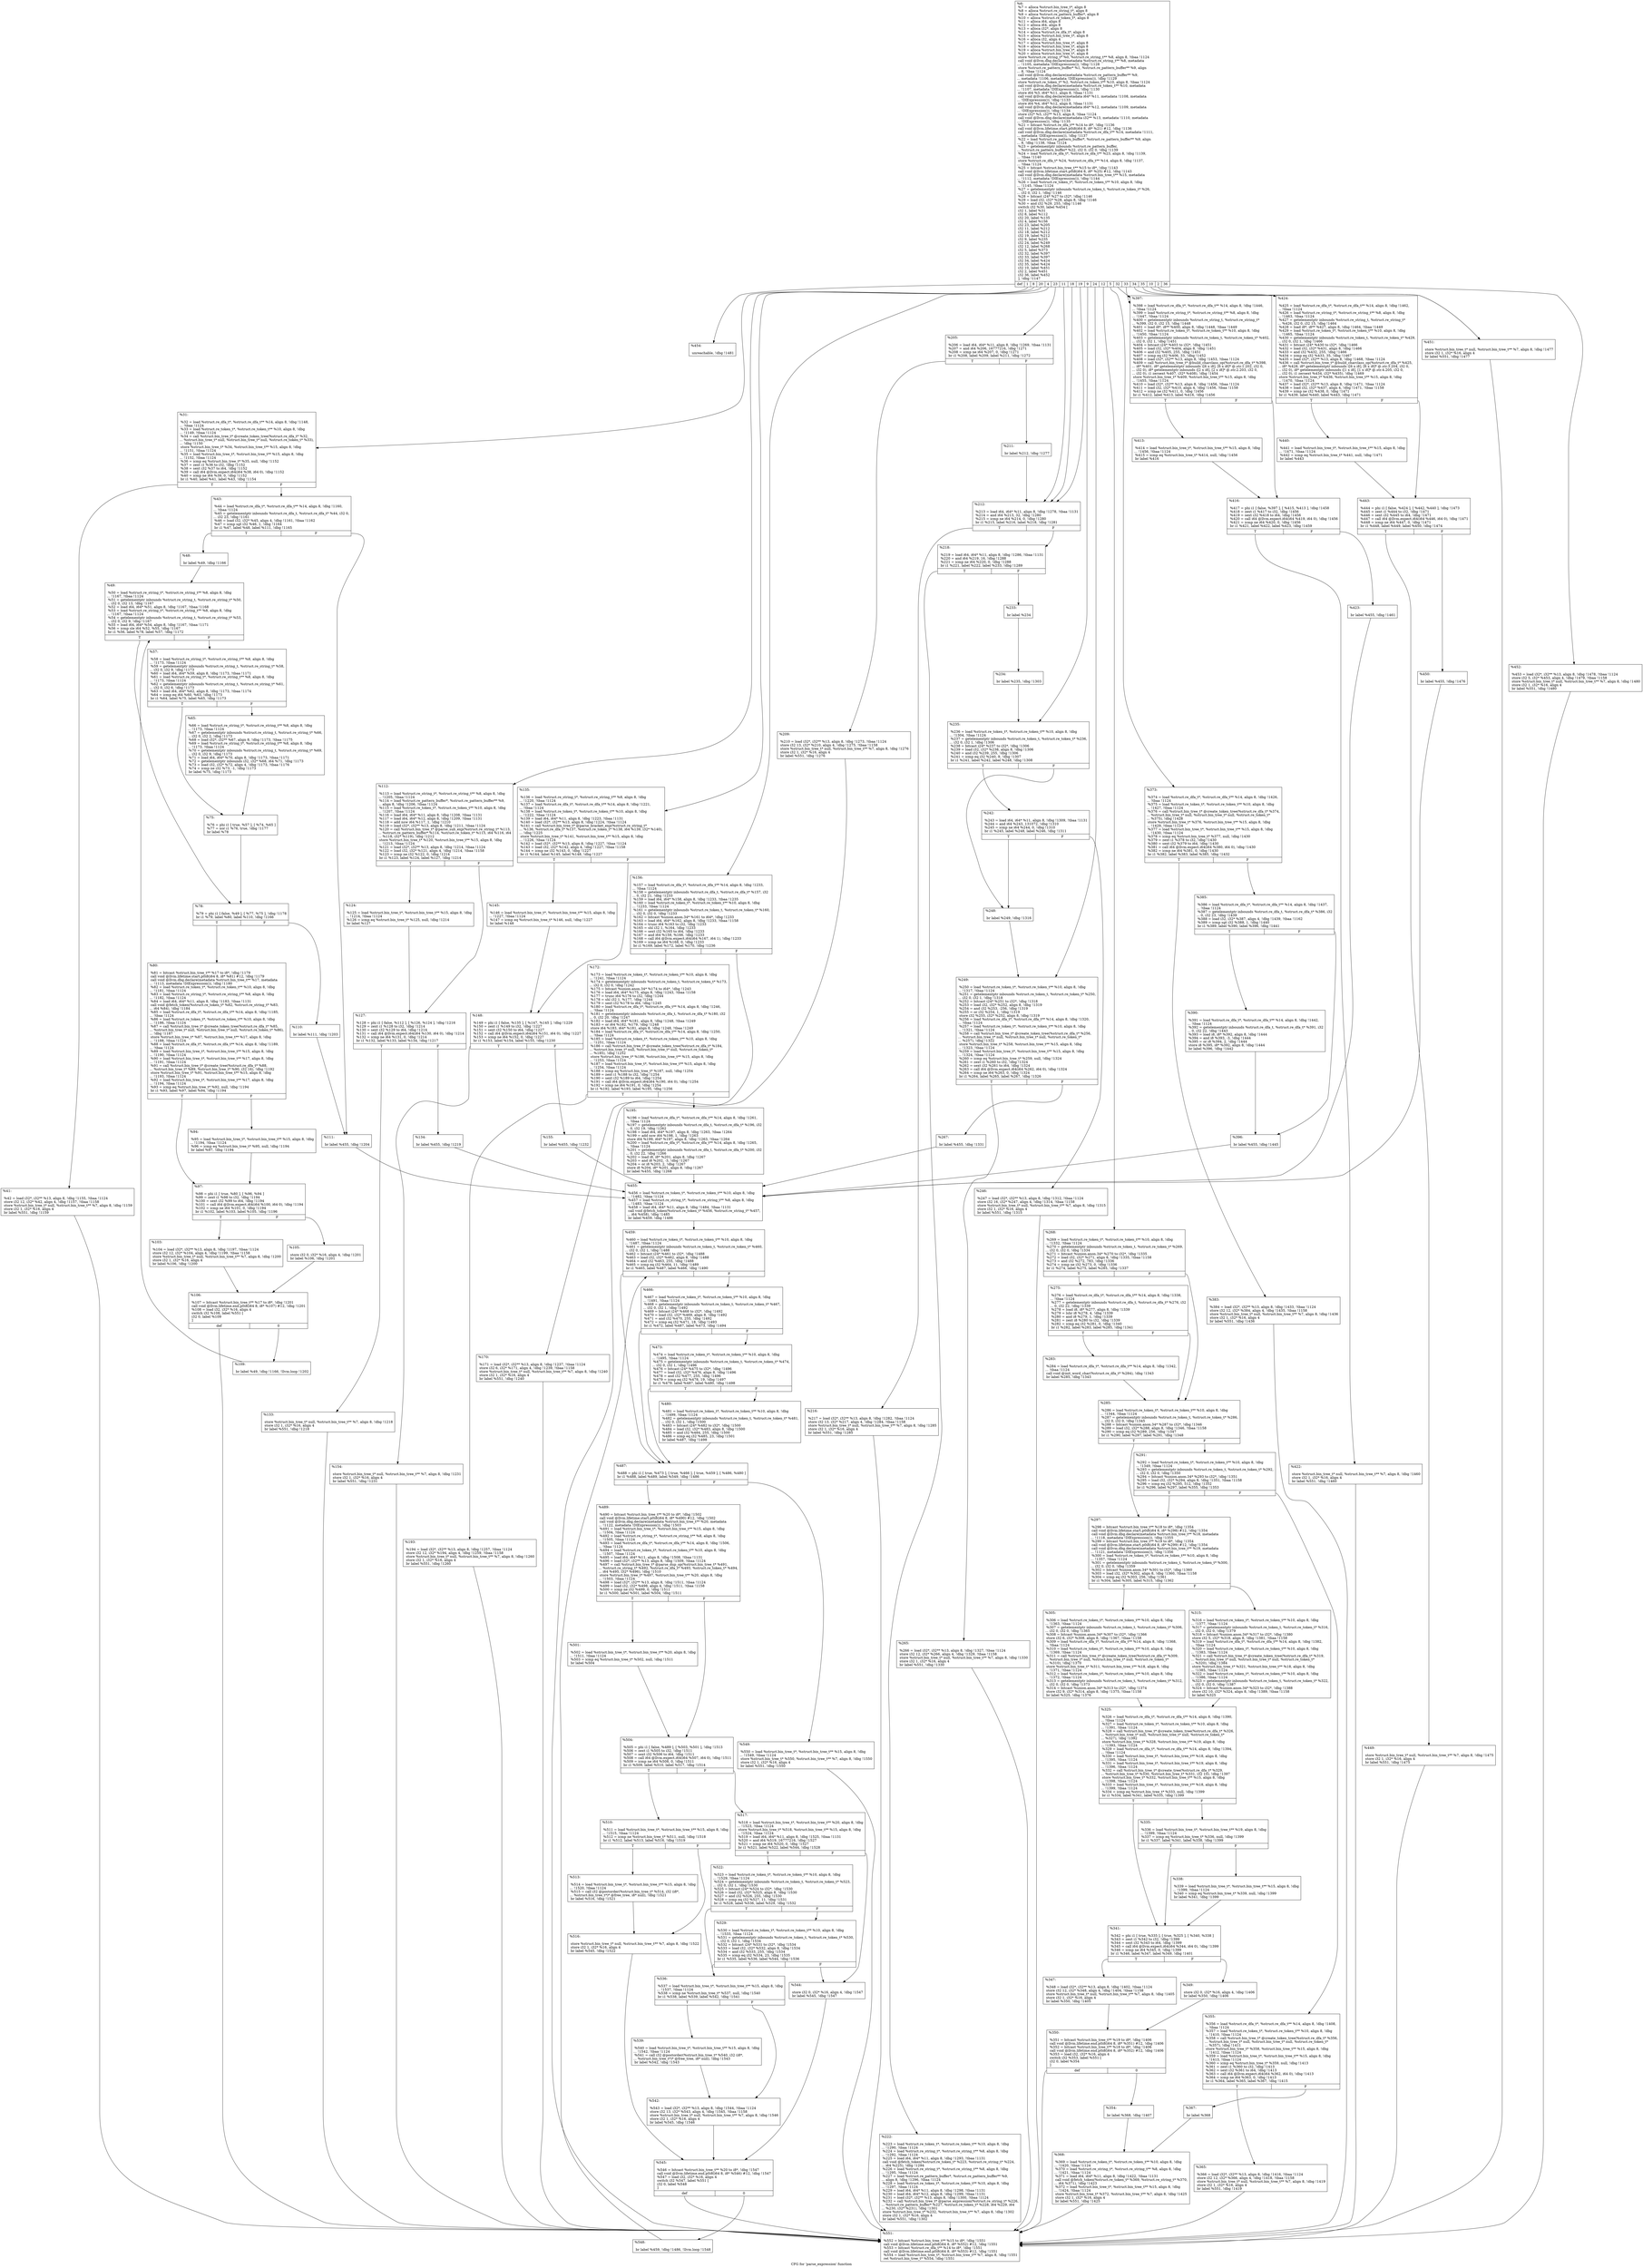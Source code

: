 digraph "CFG for 'parse_expression' function" {
	label="CFG for 'parse_expression' function";

	Node0xbd2490 [shape=record,label="{%6:\l  %7 = alloca %struct.bin_tree_t*, align 8\l  %8 = alloca %struct.re_string_t*, align 8\l  %9 = alloca %struct.re_pattern_buffer*, align 8\l  %10 = alloca %struct.re_token_t*, align 8\l  %11 = alloca i64, align 8\l  %12 = alloca i64, align 8\l  %13 = alloca i32*, align 8\l  %14 = alloca %struct.re_dfa_t*, align 8\l  %15 = alloca %struct.bin_tree_t*, align 8\l  %16 = alloca i32, align 4\l  %17 = alloca %struct.bin_tree_t*, align 8\l  %18 = alloca %struct.bin_tree_t*, align 8\l  %19 = alloca %struct.bin_tree_t*, align 8\l  %20 = alloca %struct.bin_tree_t*, align 8\l  store %struct.re_string_t* %0, %struct.re_string_t** %8, align 8, !tbaa !1124\l  call void @llvm.dbg.declare(metadata %struct.re_string_t** %8, metadata\l... !1105, metadata !DIExpression()), !dbg !1128\l  store %struct.re_pattern_buffer* %1, %struct.re_pattern_buffer** %9, align\l... 8, !tbaa !1124\l  call void @llvm.dbg.declare(metadata %struct.re_pattern_buffer** %9,\l... metadata !1106, metadata !DIExpression()), !dbg !1129\l  store %struct.re_token_t* %2, %struct.re_token_t** %10, align 8, !tbaa !1124\l  call void @llvm.dbg.declare(metadata %struct.re_token_t** %10, metadata\l... !1107, metadata !DIExpression()), !dbg !1130\l  store i64 %3, i64* %11, align 8, !tbaa !1131\l  call void @llvm.dbg.declare(metadata i64* %11, metadata !1108, metadata\l... !DIExpression()), !dbg !1133\l  store i64 %4, i64* %12, align 8, !tbaa !1131\l  call void @llvm.dbg.declare(metadata i64* %12, metadata !1109, metadata\l... !DIExpression()), !dbg !1134\l  store i32* %5, i32** %13, align 8, !tbaa !1124\l  call void @llvm.dbg.declare(metadata i32** %13, metadata !1110, metadata\l... !DIExpression()), !dbg !1135\l  %21 = bitcast %struct.re_dfa_t** %14 to i8*, !dbg !1136\l  call void @llvm.lifetime.start.p0i8(i64 8, i8* %21) #12, !dbg !1136\l  call void @llvm.dbg.declare(metadata %struct.re_dfa_t** %14, metadata !1111,\l... metadata !DIExpression()), !dbg !1137\l  %22 = load %struct.re_pattern_buffer*, %struct.re_pattern_buffer** %9, align\l... 8, !dbg !1138, !tbaa !1124\l  %23 = getelementptr inbounds %struct.re_pattern_buffer,\l... %struct.re_pattern_buffer* %22, i32 0, i32 0, !dbg !1139\l  %24 = load %struct.re_dfa_t*, %struct.re_dfa_t** %23, align 8, !dbg !1139,\l... !tbaa !1140\l  store %struct.re_dfa_t* %24, %struct.re_dfa_t** %14, align 8, !dbg !1137,\l... !tbaa !1124\l  %25 = bitcast %struct.bin_tree_t** %15 to i8*, !dbg !1143\l  call void @llvm.lifetime.start.p0i8(i64 8, i8* %25) #12, !dbg !1143\l  call void @llvm.dbg.declare(metadata %struct.bin_tree_t** %15, metadata\l... !1112, metadata !DIExpression()), !dbg !1144\l  %26 = load %struct.re_token_t*, %struct.re_token_t** %10, align 8, !dbg\l... !1145, !tbaa !1124\l  %27 = getelementptr inbounds %struct.re_token_t, %struct.re_token_t* %26,\l... i32 0, i32 1, !dbg !1146\l  %28 = bitcast i24* %27 to i32*, !dbg !1146\l  %29 = load i32, i32* %28, align 8, !dbg !1146\l  %30 = and i32 %29, 255, !dbg !1146\l  switch i32 %30, label %454 [\l    i32 1, label %31\l    i32 8, label %112\l    i32 20, label %135\l    i32 4, label %156\l    i32 23, label %205\l    i32 11, label %212\l    i32 18, label %212\l    i32 19, label %212\l    i32 9, label %235\l    i32 24, label %249\l    i32 12, label %268\l    i32 5, label %373\l    i32 32, label %397\l    i32 33, label %397\l    i32 34, label %424\l    i32 35, label %424\l    i32 10, label %451\l    i32 2, label %451\l    i32 36, label %452\l  ], !dbg !1147\l|{<s0>def|<s1>1|<s2>8|<s3>20|<s4>4|<s5>23|<s6>11|<s7>18|<s8>19|<s9>9|<s10>24|<s11>12|<s12>5|<s13>32|<s14>33|<s15>34|<s16>35|<s17>10|<s18>2|<s19>36}}"];
	Node0xbd2490:s0 -> Node0xbd7010;
	Node0xbd2490:s1 -> Node0xbd5530;
	Node0xbd2490:s2 -> Node0xbd5ad0;
	Node0xbd2490:s3 -> Node0xbd5c60;
	Node0xbd2490:s4 -> Node0xbd5df0;
	Node0xbd2490:s5 -> Node0xbd5f80;
	Node0xbd2490:s6 -> Node0xbd6070;
	Node0xbd2490:s7 -> Node0xbd6070;
	Node0xbd2490:s8 -> Node0xbd6070;
	Node0xbd2490:s9 -> Node0xbd6250;
	Node0xbd2490:s10 -> Node0xbd6390;
	Node0xbd2490:s11 -> Node0xbd6480;
	Node0xbd2490:s12 -> Node0xbd6ac0;
	Node0xbd2490:s13 -> Node0xbd6c50;
	Node0xbd2490:s14 -> Node0xbd6c50;
	Node0xbd2490:s15 -> Node0xbd6de0;
	Node0xbd2490:s16 -> Node0xbd6de0;
	Node0xbd2490:s17 -> Node0xbd6f70;
	Node0xbd2490:s18 -> Node0xbd6f70;
	Node0xbd2490:s19 -> Node0xbd6fc0;
	Node0xbd5530 [shape=record,label="{%31:\l\l  %32 = load %struct.re_dfa_t*, %struct.re_dfa_t** %14, align 8, !dbg !1148,\l... !tbaa !1124\l  %33 = load %struct.re_token_t*, %struct.re_token_t** %10, align 8, !dbg\l... !1149, !tbaa !1124\l  %34 = call %struct.bin_tree_t* @create_token_tree(%struct.re_dfa_t* %32,\l... %struct.bin_tree_t* null, %struct.bin_tree_t* null, %struct.re_token_t* %33),\l... !dbg !1150\l  store %struct.bin_tree_t* %34, %struct.bin_tree_t** %15, align 8, !dbg\l... !1151, !tbaa !1124\l  %35 = load %struct.bin_tree_t*, %struct.bin_tree_t** %15, align 8, !dbg\l... !1152, !tbaa !1124\l  %36 = icmp eq %struct.bin_tree_t* %35, null, !dbg !1152\l  %37 = zext i1 %36 to i32, !dbg !1152\l  %38 = sext i32 %37 to i64, !dbg !1152\l  %39 = call i64 @llvm.expect.i64(i64 %38, i64 0), !dbg !1152\l  %40 = icmp ne i64 %39, 0, !dbg !1152\l  br i1 %40, label %41, label %43, !dbg !1154\l|{<s0>T|<s1>F}}"];
	Node0xbd5530:s0 -> Node0xbd5580;
	Node0xbd5530:s1 -> Node0xbd55d0;
	Node0xbd5580 [shape=record,label="{%41:\l\l  %42 = load i32*, i32** %13, align 8, !dbg !1155, !tbaa !1124\l  store i32 12, i32* %42, align 4, !dbg !1157, !tbaa !1158\l  store %struct.bin_tree_t* null, %struct.bin_tree_t** %7, align 8, !dbg !1159\l  store i32 1, i32* %16, align 4\l  br label %551, !dbg !1159\l}"];
	Node0xbd5580 -> Node0xbd7740;
	Node0xbd55d0 [shape=record,label="{%43:\l\l  %44 = load %struct.re_dfa_t*, %struct.re_dfa_t** %14, align 8, !dbg !1160,\l... !tbaa !1124\l  %45 = getelementptr inbounds %struct.re_dfa_t, %struct.re_dfa_t* %44, i32 0,\l... i32 23, !dbg !1161\l  %46 = load i32, i32* %45, align 4, !dbg !1161, !tbaa !1162\l  %47 = icmp sgt i32 %46, 1, !dbg !1164\l  br i1 %47, label %48, label %111, !dbg !1165\l|{<s0>T|<s1>F}}"];
	Node0xbd55d0:s0 -> Node0xbd5620;
	Node0xbd55d0:s1 -> Node0xbd5a80;
	Node0xbd5620 [shape=record,label="{%48:\l\l  br label %49, !dbg !1166\l}"];
	Node0xbd5620 -> Node0xbd5670;
	Node0xbd5670 [shape=record,label="{%49:\l\l  %50 = load %struct.re_string_t*, %struct.re_string_t** %8, align 8, !dbg\l... !1167, !tbaa !1124\l  %51 = getelementptr inbounds %struct.re_string_t, %struct.re_string_t* %50,\l... i32 0, i32 13, !dbg !1167\l  %52 = load i64, i64* %51, align 8, !dbg !1167, !tbaa !1168\l  %53 = load %struct.re_string_t*, %struct.re_string_t** %8, align 8, !dbg\l... !1167, !tbaa !1124\l  %54 = getelementptr inbounds %struct.re_string_t, %struct.re_string_t* %53,\l... i32 0, i32 9, !dbg !1167\l  %55 = load i64, i64* %54, align 8, !dbg !1167, !tbaa !1171\l  %56 = icmp sle i64 %52, %55, !dbg !1167\l  br i1 %56, label %78, label %57, !dbg !1172\l|{<s0>T|<s1>F}}"];
	Node0xbd5670:s0 -> Node0xbd57b0;
	Node0xbd5670:s1 -> Node0xbd56c0;
	Node0xbd56c0 [shape=record,label="{%57:\l\l  %58 = load %struct.re_string_t*, %struct.re_string_t** %8, align 8, !dbg\l... !1173, !tbaa !1124\l  %59 = getelementptr inbounds %struct.re_string_t, %struct.re_string_t* %58,\l... i32 0, i32 9, !dbg !1173\l  %60 = load i64, i64* %59, align 8, !dbg !1173, !tbaa !1171\l  %61 = load %struct.re_string_t*, %struct.re_string_t** %8, align 8, !dbg\l... !1173, !tbaa !1124\l  %62 = getelementptr inbounds %struct.re_string_t, %struct.re_string_t* %61,\l... i32 0, i32 6, !dbg !1173\l  %63 = load i64, i64* %62, align 8, !dbg !1173, !tbaa !1174\l  %64 = icmp eq i64 %60, %63, !dbg !1173\l  br i1 %64, label %75, label %65, !dbg !1173\l|{<s0>T|<s1>F}}"];
	Node0xbd56c0:s0 -> Node0xbd5760;
	Node0xbd56c0:s1 -> Node0xbd5710;
	Node0xbd5710 [shape=record,label="{%65:\l\l  %66 = load %struct.re_string_t*, %struct.re_string_t** %8, align 8, !dbg\l... !1173, !tbaa !1124\l  %67 = getelementptr inbounds %struct.re_string_t, %struct.re_string_t* %66,\l... i32 0, i32 2, !dbg !1173\l  %68 = load i32*, i32** %67, align 8, !dbg !1173, !tbaa !1175\l  %69 = load %struct.re_string_t*, %struct.re_string_t** %8, align 8, !dbg\l... !1173, !tbaa !1124\l  %70 = getelementptr inbounds %struct.re_string_t, %struct.re_string_t* %69,\l... i32 0, i32 9, !dbg !1173\l  %71 = load i64, i64* %70, align 8, !dbg !1173, !tbaa !1171\l  %72 = getelementptr inbounds i32, i32* %68, i64 %71, !dbg !1173\l  %73 = load i32, i32* %72, align 4, !dbg !1173, !tbaa !1176\l  %74 = icmp ne i32 %73, -1, !dbg !1173\l  br label %75, !dbg !1173\l}"];
	Node0xbd5710 -> Node0xbd5760;
	Node0xbd5760 [shape=record,label="{%75:\l\l  %76 = phi i1 [ true, %57 ], [ %74, %65 ]\l  %77 = xor i1 %76, true, !dbg !1177\l  br label %78\l}"];
	Node0xbd5760 -> Node0xbd57b0;
	Node0xbd57b0 [shape=record,label="{%78:\l\l  %79 = phi i1 [ false, %49 ], [ %77, %75 ], !dbg !1178\l  br i1 %79, label %80, label %110, !dbg !1166\l|{<s0>T|<s1>F}}"];
	Node0xbd57b0:s0 -> Node0xbd5800;
	Node0xbd57b0:s1 -> Node0xbd5a30;
	Node0xbd5800 [shape=record,label="{%80:\l\l  %81 = bitcast %struct.bin_tree_t** %17 to i8*, !dbg !1179\l  call void @llvm.lifetime.start.p0i8(i64 8, i8* %81) #12, !dbg !1179\l  call void @llvm.dbg.declare(metadata %struct.bin_tree_t** %17, metadata\l... !1113, metadata !DIExpression()), !dbg !1180\l  %82 = load %struct.re_token_t*, %struct.re_token_t** %10, align 8, !dbg\l... !1181, !tbaa !1124\l  %83 = load %struct.re_string_t*, %struct.re_string_t** %8, align 8, !dbg\l... !1182, !tbaa !1124\l  %84 = load i64, i64* %11, align 8, !dbg !1183, !tbaa !1131\l  call void @fetch_token(%struct.re_token_t* %82, %struct.re_string_t* %83,\l... i64 %84), !dbg !1184\l  %85 = load %struct.re_dfa_t*, %struct.re_dfa_t** %14, align 8, !dbg !1185,\l... !tbaa !1124\l  %86 = load %struct.re_token_t*, %struct.re_token_t** %10, align 8, !dbg\l... !1186, !tbaa !1124\l  %87 = call %struct.bin_tree_t* @create_token_tree(%struct.re_dfa_t* %85,\l... %struct.bin_tree_t* null, %struct.bin_tree_t* null, %struct.re_token_t* %86),\l... !dbg !1187\l  store %struct.bin_tree_t* %87, %struct.bin_tree_t** %17, align 8, !dbg\l... !1188, !tbaa !1124\l  %88 = load %struct.re_dfa_t*, %struct.re_dfa_t** %14, align 8, !dbg !1189,\l... !tbaa !1124\l  %89 = load %struct.bin_tree_t*, %struct.bin_tree_t** %15, align 8, !dbg\l... !1190, !tbaa !1124\l  %90 = load %struct.bin_tree_t*, %struct.bin_tree_t** %17, align 8, !dbg\l... !1191, !tbaa !1124\l  %91 = call %struct.bin_tree_t* @create_tree(%struct.re_dfa_t* %88,\l... %struct.bin_tree_t* %89, %struct.bin_tree_t* %90, i32 16), !dbg !1192\l  store %struct.bin_tree_t* %91, %struct.bin_tree_t** %15, align 8, !dbg\l... !1193, !tbaa !1124\l  %92 = load %struct.bin_tree_t*, %struct.bin_tree_t** %17, align 8, !dbg\l... !1194, !tbaa !1124\l  %93 = icmp eq %struct.bin_tree_t* %92, null, !dbg !1194\l  br i1 %93, label %97, label %94, !dbg !1194\l|{<s0>T|<s1>F}}"];
	Node0xbd5800:s0 -> Node0xbd58a0;
	Node0xbd5800:s1 -> Node0xbd5850;
	Node0xbd5850 [shape=record,label="{%94:\l\l  %95 = load %struct.bin_tree_t*, %struct.bin_tree_t** %15, align 8, !dbg\l... !1194, !tbaa !1124\l  %96 = icmp eq %struct.bin_tree_t* %95, null, !dbg !1194\l  br label %97, !dbg !1194\l}"];
	Node0xbd5850 -> Node0xbd58a0;
	Node0xbd58a0 [shape=record,label="{%97:\l\l  %98 = phi i1 [ true, %80 ], [ %96, %94 ]\l  %99 = zext i1 %98 to i32, !dbg !1194\l  %100 = sext i32 %99 to i64, !dbg !1194\l  %101 = call i64 @llvm.expect.i64(i64 %100, i64 0), !dbg !1194\l  %102 = icmp ne i64 %101, 0, !dbg !1194\l  br i1 %102, label %103, label %105, !dbg !1196\l|{<s0>T|<s1>F}}"];
	Node0xbd58a0:s0 -> Node0xbd58f0;
	Node0xbd58a0:s1 -> Node0xbd5940;
	Node0xbd58f0 [shape=record,label="{%103:\l\l  %104 = load i32*, i32** %13, align 8, !dbg !1197, !tbaa !1124\l  store i32 12, i32* %104, align 4, !dbg !1199, !tbaa !1158\l  store %struct.bin_tree_t* null, %struct.bin_tree_t** %7, align 8, !dbg !1200\l  store i32 1, i32* %16, align 4\l  br label %106, !dbg !1200\l}"];
	Node0xbd58f0 -> Node0xbd5990;
	Node0xbd5940 [shape=record,label="{%105:\l\l  store i32 0, i32* %16, align 4, !dbg !1201\l  br label %106, !dbg !1201\l}"];
	Node0xbd5940 -> Node0xbd5990;
	Node0xbd5990 [shape=record,label="{%106:\l\l  %107 = bitcast %struct.bin_tree_t** %17 to i8*, !dbg !1201\l  call void @llvm.lifetime.end.p0i8(i64 8, i8* %107) #12, !dbg !1201\l  %108 = load i32, i32* %16, align 4\l  switch i32 %108, label %551 [\l    i32 0, label %109\l  ]\l|{<s0>def|<s1>0}}"];
	Node0xbd5990:s0 -> Node0xbd7740;
	Node0xbd5990:s1 -> Node0xbd59e0;
	Node0xbd59e0 [shape=record,label="{%109:\l\l  br label %49, !dbg !1166, !llvm.loop !1202\l}"];
	Node0xbd59e0 -> Node0xbd5670;
	Node0xbd5a30 [shape=record,label="{%110:\l\l  br label %111, !dbg !1203\l}"];
	Node0xbd5a30 -> Node0xbd5a80;
	Node0xbd5a80 [shape=record,label="{%111:\l\l  br label %455, !dbg !1204\l}"];
	Node0xbd5a80 -> Node0xbd7060;
	Node0xbd5ad0 [shape=record,label="{%112:\l\l  %113 = load %struct.re_string_t*, %struct.re_string_t** %8, align 8, !dbg\l... !1205, !tbaa !1124\l  %114 = load %struct.re_pattern_buffer*, %struct.re_pattern_buffer** %9,\l... align 8, !dbg !1206, !tbaa !1124\l  %115 = load %struct.re_token_t*, %struct.re_token_t** %10, align 8, !dbg\l... !1207, !tbaa !1124\l  %116 = load i64, i64* %11, align 8, !dbg !1208, !tbaa !1131\l  %117 = load i64, i64* %12, align 8, !dbg !1209, !tbaa !1131\l  %118 = add nsw i64 %117, 1, !dbg !1210\l  %119 = load i32*, i32** %13, align 8, !dbg !1211, !tbaa !1124\l  %120 = call %struct.bin_tree_t* @parse_sub_exp(%struct.re_string_t* %113,\l... %struct.re_pattern_buffer* %114, %struct.re_token_t* %115, i64 %116, i64\l... %118, i32* %119), !dbg !1212\l  store %struct.bin_tree_t* %120, %struct.bin_tree_t** %15, align 8, !dbg\l... !1213, !tbaa !1124\l  %121 = load i32*, i32** %13, align 8, !dbg !1214, !tbaa !1124\l  %122 = load i32, i32* %121, align 4, !dbg !1214, !tbaa !1158\l  %123 = icmp ne i32 %122, 0, !dbg !1214\l  br i1 %123, label %124, label %127, !dbg !1214\l|{<s0>T|<s1>F}}"];
	Node0xbd5ad0:s0 -> Node0xbd5b20;
	Node0xbd5ad0:s1 -> Node0xbd5b70;
	Node0xbd5b20 [shape=record,label="{%124:\l\l  %125 = load %struct.bin_tree_t*, %struct.bin_tree_t** %15, align 8, !dbg\l... !1214, !tbaa !1124\l  %126 = icmp eq %struct.bin_tree_t* %125, null, !dbg !1214\l  br label %127\l}"];
	Node0xbd5b20 -> Node0xbd5b70;
	Node0xbd5b70 [shape=record,label="{%127:\l\l  %128 = phi i1 [ false, %112 ], [ %126, %124 ], !dbg !1216\l  %129 = zext i1 %128 to i32, !dbg !1214\l  %130 = sext i32 %129 to i64, !dbg !1214\l  %131 = call i64 @llvm.expect.i64(i64 %130, i64 0), !dbg !1214\l  %132 = icmp ne i64 %131, 0, !dbg !1214\l  br i1 %132, label %133, label %134, !dbg !1217\l|{<s0>T|<s1>F}}"];
	Node0xbd5b70:s0 -> Node0xbd5bc0;
	Node0xbd5b70:s1 -> Node0xbd5c10;
	Node0xbd5bc0 [shape=record,label="{%133:\l\l  store %struct.bin_tree_t* null, %struct.bin_tree_t** %7, align 8, !dbg !1218\l  store i32 1, i32* %16, align 4\l  br label %551, !dbg !1218\l}"];
	Node0xbd5bc0 -> Node0xbd7740;
	Node0xbd5c10 [shape=record,label="{%134:\l\l  br label %455, !dbg !1219\l}"];
	Node0xbd5c10 -> Node0xbd7060;
	Node0xbd5c60 [shape=record,label="{%135:\l\l  %136 = load %struct.re_string_t*, %struct.re_string_t** %8, align 8, !dbg\l... !1220, !tbaa !1124\l  %137 = load %struct.re_dfa_t*, %struct.re_dfa_t** %14, align 8, !dbg !1221,\l... !tbaa !1124\l  %138 = load %struct.re_token_t*, %struct.re_token_t** %10, align 8, !dbg\l... !1222, !tbaa !1124\l  %139 = load i64, i64* %11, align 8, !dbg !1223, !tbaa !1131\l  %140 = load i32*, i32** %13, align 8, !dbg !1224, !tbaa !1124\l  %141 = call %struct.bin_tree_t* @parse_bracket_exp(%struct.re_string_t*\l... %136, %struct.re_dfa_t* %137, %struct.re_token_t* %138, i64 %139, i32* %140),\l... !dbg !1225\l  store %struct.bin_tree_t* %141, %struct.bin_tree_t** %15, align 8, !dbg\l... !1226, !tbaa !1124\l  %142 = load i32*, i32** %13, align 8, !dbg !1227, !tbaa !1124\l  %143 = load i32, i32* %142, align 4, !dbg !1227, !tbaa !1158\l  %144 = icmp ne i32 %143, 0, !dbg !1227\l  br i1 %144, label %145, label %148, !dbg !1227\l|{<s0>T|<s1>F}}"];
	Node0xbd5c60:s0 -> Node0xbd5cb0;
	Node0xbd5c60:s1 -> Node0xbd5d00;
	Node0xbd5cb0 [shape=record,label="{%145:\l\l  %146 = load %struct.bin_tree_t*, %struct.bin_tree_t** %15, align 8, !dbg\l... !1227, !tbaa !1124\l  %147 = icmp eq %struct.bin_tree_t* %146, null, !dbg !1227\l  br label %148\l}"];
	Node0xbd5cb0 -> Node0xbd5d00;
	Node0xbd5d00 [shape=record,label="{%148:\l\l  %149 = phi i1 [ false, %135 ], [ %147, %145 ], !dbg !1229\l  %150 = zext i1 %149 to i32, !dbg !1227\l  %151 = sext i32 %150 to i64, !dbg !1227\l  %152 = call i64 @llvm.expect.i64(i64 %151, i64 0), !dbg !1227\l  %153 = icmp ne i64 %152, 0, !dbg !1227\l  br i1 %153, label %154, label %155, !dbg !1230\l|{<s0>T|<s1>F}}"];
	Node0xbd5d00:s0 -> Node0xbd5d50;
	Node0xbd5d00:s1 -> Node0xbd5da0;
	Node0xbd5d50 [shape=record,label="{%154:\l\l  store %struct.bin_tree_t* null, %struct.bin_tree_t** %7, align 8, !dbg !1231\l  store i32 1, i32* %16, align 4\l  br label %551, !dbg !1231\l}"];
	Node0xbd5d50 -> Node0xbd7740;
	Node0xbd5da0 [shape=record,label="{%155:\l\l  br label %455, !dbg !1232\l}"];
	Node0xbd5da0 -> Node0xbd7060;
	Node0xbd5df0 [shape=record,label="{%156:\l\l  %157 = load %struct.re_dfa_t*, %struct.re_dfa_t** %14, align 8, !dbg !1233,\l... !tbaa !1124\l  %158 = getelementptr inbounds %struct.re_dfa_t, %struct.re_dfa_t* %157, i32\l... 0, i32 21, !dbg !1233\l  %159 = load i64, i64* %158, align 8, !dbg !1233, !tbaa !1235\l  %160 = load %struct.re_token_t*, %struct.re_token_t** %10, align 8, !dbg\l... !1233, !tbaa !1124\l  %161 = getelementptr inbounds %struct.re_token_t, %struct.re_token_t* %160,\l... i32 0, i32 0, !dbg !1233\l  %162 = bitcast %union.anon.34* %161 to i64*, !dbg !1233\l  %163 = load i64, i64* %162, align 8, !dbg !1233, !tbaa !1158\l  %164 = trunc i64 %163 to i32, !dbg !1233\l  %165 = shl i32 1, %164, !dbg !1233\l  %166 = sext i32 %165 to i64, !dbg !1233\l  %167 = and i64 %159, %166, !dbg !1233\l  %168 = call i64 @llvm.expect.i64(i64 %167, i64 1), !dbg !1233\l  %169 = icmp ne i64 %168, 0, !dbg !1233\l  br i1 %169, label %172, label %170, !dbg !1236\l|{<s0>T|<s1>F}}"];
	Node0xbd5df0:s0 -> Node0xbd5e90;
	Node0xbd5df0:s1 -> Node0xbd5e40;
	Node0xbd5e40 [shape=record,label="{%170:\l\l  %171 = load i32*, i32** %13, align 8, !dbg !1237, !tbaa !1124\l  store i32 6, i32* %171, align 4, !dbg !1239, !tbaa !1158\l  store %struct.bin_tree_t* null, %struct.bin_tree_t** %7, align 8, !dbg !1240\l  store i32 1, i32* %16, align 4\l  br label %551, !dbg !1240\l}"];
	Node0xbd5e40 -> Node0xbd7740;
	Node0xbd5e90 [shape=record,label="{%172:\l\l  %173 = load %struct.re_token_t*, %struct.re_token_t** %10, align 8, !dbg\l... !1241, !tbaa !1124\l  %174 = getelementptr inbounds %struct.re_token_t, %struct.re_token_t* %173,\l... i32 0, i32 0, !dbg !1242\l  %175 = bitcast %union.anon.34* %174 to i64*, !dbg !1243\l  %176 = load i64, i64* %175, align 8, !dbg !1243, !tbaa !1158\l  %177 = trunc i64 %176 to i32, !dbg !1244\l  %178 = shl i32 1, %177, !dbg !1244\l  %179 = sext i32 %178 to i64, !dbg !1245\l  %180 = load %struct.re_dfa_t*, %struct.re_dfa_t** %14, align 8, !dbg !1246,\l... !tbaa !1124\l  %181 = getelementptr inbounds %struct.re_dfa_t, %struct.re_dfa_t* %180, i32\l... 0, i32 20, !dbg !1247\l  %182 = load i64, i64* %181, align 8, !dbg !1248, !tbaa !1249\l  %183 = or i64 %182, %179, !dbg !1248\l  store i64 %183, i64* %181, align 8, !dbg !1248, !tbaa !1249\l  %184 = load %struct.re_dfa_t*, %struct.re_dfa_t** %14, align 8, !dbg !1250,\l... !tbaa !1124\l  %185 = load %struct.re_token_t*, %struct.re_token_t** %10, align 8, !dbg\l... !1251, !tbaa !1124\l  %186 = call %struct.bin_tree_t* @create_token_tree(%struct.re_dfa_t* %184,\l... %struct.bin_tree_t* null, %struct.bin_tree_t* null, %struct.re_token_t*\l... %185), !dbg !1252\l  store %struct.bin_tree_t* %186, %struct.bin_tree_t** %15, align 8, !dbg\l... !1253, !tbaa !1124\l  %187 = load %struct.bin_tree_t*, %struct.bin_tree_t** %15, align 8, !dbg\l... !1254, !tbaa !1124\l  %188 = icmp eq %struct.bin_tree_t* %187, null, !dbg !1254\l  %189 = zext i1 %188 to i32, !dbg !1254\l  %190 = sext i32 %189 to i64, !dbg !1254\l  %191 = call i64 @llvm.expect.i64(i64 %190, i64 0), !dbg !1254\l  %192 = icmp ne i64 %191, 0, !dbg !1254\l  br i1 %192, label %193, label %195, !dbg !1256\l|{<s0>T|<s1>F}}"];
	Node0xbd5e90:s0 -> Node0xbd5ee0;
	Node0xbd5e90:s1 -> Node0xbd5f30;
	Node0xbd5ee0 [shape=record,label="{%193:\l\l  %194 = load i32*, i32** %13, align 8, !dbg !1257, !tbaa !1124\l  store i32 12, i32* %194, align 4, !dbg !1259, !tbaa !1158\l  store %struct.bin_tree_t* null, %struct.bin_tree_t** %7, align 8, !dbg !1260\l  store i32 1, i32* %16, align 4\l  br label %551, !dbg !1260\l}"];
	Node0xbd5ee0 -> Node0xbd7740;
	Node0xbd5f30 [shape=record,label="{%195:\l\l  %196 = load %struct.re_dfa_t*, %struct.re_dfa_t** %14, align 8, !dbg !1261,\l... !tbaa !1124\l  %197 = getelementptr inbounds %struct.re_dfa_t, %struct.re_dfa_t* %196, i32\l... 0, i32 19, !dbg !1262\l  %198 = load i64, i64* %197, align 8, !dbg !1263, !tbaa !1264\l  %199 = add nsw i64 %198, 1, !dbg !1263\l  store i64 %199, i64* %197, align 8, !dbg !1263, !tbaa !1264\l  %200 = load %struct.re_dfa_t*, %struct.re_dfa_t** %14, align 8, !dbg !1265,\l... !tbaa !1124\l  %201 = getelementptr inbounds %struct.re_dfa_t, %struct.re_dfa_t* %200, i32\l... 0, i32 22, !dbg !1266\l  %202 = load i8, i8* %201, align 8, !dbg !1267\l  %203 = and i8 %202, -3, !dbg !1267\l  %204 = or i8 %203, 2, !dbg !1267\l  store i8 %204, i8* %201, align 8, !dbg !1267\l  br label %455, !dbg !1268\l}"];
	Node0xbd5f30 -> Node0xbd7060;
	Node0xbd5f80 [shape=record,label="{%205:\l\l  %206 = load i64, i64* %11, align 8, !dbg !1269, !tbaa !1131\l  %207 = and i64 %206, 16777216, !dbg !1271\l  %208 = icmp ne i64 %207, 0, !dbg !1271\l  br i1 %208, label %209, label %211, !dbg !1272\l|{<s0>T|<s1>F}}"];
	Node0xbd5f80:s0 -> Node0xbd5fd0;
	Node0xbd5f80:s1 -> Node0xbd6020;
	Node0xbd5fd0 [shape=record,label="{%209:\l\l  %210 = load i32*, i32** %13, align 8, !dbg !1273, !tbaa !1124\l  store i32 13, i32* %210, align 4, !dbg !1275, !tbaa !1158\l  store %struct.bin_tree_t* null, %struct.bin_tree_t** %7, align 8, !dbg !1276\l  store i32 1, i32* %16, align 4\l  br label %551, !dbg !1276\l}"];
	Node0xbd5fd0 -> Node0xbd7740;
	Node0xbd6020 [shape=record,label="{%211:\l\l  br label %212, !dbg !1277\l}"];
	Node0xbd6020 -> Node0xbd6070;
	Node0xbd6070 [shape=record,label="{%212:\l\l  %213 = load i64, i64* %11, align 8, !dbg !1278, !tbaa !1131\l  %214 = and i64 %213, 32, !dbg !1280\l  %215 = icmp ne i64 %214, 0, !dbg !1280\l  br i1 %215, label %216, label %218, !dbg !1281\l|{<s0>T|<s1>F}}"];
	Node0xbd6070:s0 -> Node0xbd60c0;
	Node0xbd6070:s1 -> Node0xbd6110;
	Node0xbd60c0 [shape=record,label="{%216:\l\l  %217 = load i32*, i32** %13, align 8, !dbg !1282, !tbaa !1124\l  store i32 13, i32* %217, align 4, !dbg !1284, !tbaa !1158\l  store %struct.bin_tree_t* null, %struct.bin_tree_t** %7, align 8, !dbg !1285\l  store i32 1, i32* %16, align 4\l  br label %551, !dbg !1285\l}"];
	Node0xbd60c0 -> Node0xbd7740;
	Node0xbd6110 [shape=record,label="{%218:\l\l  %219 = load i64, i64* %11, align 8, !dbg !1286, !tbaa !1131\l  %220 = and i64 %219, 16, !dbg !1288\l  %221 = icmp ne i64 %220, 0, !dbg !1288\l  br i1 %221, label %222, label %233, !dbg !1289\l|{<s0>T|<s1>F}}"];
	Node0xbd6110:s0 -> Node0xbd6160;
	Node0xbd6110:s1 -> Node0xbd61b0;
	Node0xbd6160 [shape=record,label="{%222:\l\l  %223 = load %struct.re_token_t*, %struct.re_token_t** %10, align 8, !dbg\l... !1290, !tbaa !1124\l  %224 = load %struct.re_string_t*, %struct.re_string_t** %8, align 8, !dbg\l... !1292, !tbaa !1124\l  %225 = load i64, i64* %11, align 8, !dbg !1293, !tbaa !1131\l  call void @fetch_token(%struct.re_token_t* %223, %struct.re_string_t* %224,\l... i64 %225), !dbg !1294\l  %226 = load %struct.re_string_t*, %struct.re_string_t** %8, align 8, !dbg\l... !1295, !tbaa !1124\l  %227 = load %struct.re_pattern_buffer*, %struct.re_pattern_buffer** %9,\l... align 8, !dbg !1296, !tbaa !1124\l  %228 = load %struct.re_token_t*, %struct.re_token_t** %10, align 8, !dbg\l... !1297, !tbaa !1124\l  %229 = load i64, i64* %11, align 8, !dbg !1298, !tbaa !1131\l  %230 = load i64, i64* %12, align 8, !dbg !1299, !tbaa !1131\l  %231 = load i32*, i32** %13, align 8, !dbg !1300, !tbaa !1124\l  %232 = call %struct.bin_tree_t* @parse_expression(%struct.re_string_t* %226,\l... %struct.re_pattern_buffer* %227, %struct.re_token_t* %228, i64 %229, i64\l... %230, i32* %231), !dbg !1301\l  store %struct.bin_tree_t* %232, %struct.bin_tree_t** %7, align 8, !dbg !1302\l  store i32 1, i32* %16, align 4\l  br label %551, !dbg !1302\l}"];
	Node0xbd6160 -> Node0xbd7740;
	Node0xbd61b0 [shape=record,label="{%233:\l\l  br label %234\l}"];
	Node0xbd61b0 -> Node0xbd6200;
	Node0xbd6200 [shape=record,label="{%234:\l\l  br label %235, !dbg !1303\l}"];
	Node0xbd6200 -> Node0xbd6250;
	Node0xbd6250 [shape=record,label="{%235:\l\l  %236 = load %struct.re_token_t*, %struct.re_token_t** %10, align 8, !dbg\l... !1304, !tbaa !1124\l  %237 = getelementptr inbounds %struct.re_token_t, %struct.re_token_t* %236,\l... i32 0, i32 1, !dbg !1306\l  %238 = bitcast i24* %237 to i32*, !dbg !1306\l  %239 = load i32, i32* %238, align 8, !dbg !1306\l  %240 = and i32 %239, 255, !dbg !1306\l  %241 = icmp eq i32 %240, 9, !dbg !1307\l  br i1 %241, label %242, label %248, !dbg !1308\l|{<s0>T|<s1>F}}"];
	Node0xbd6250:s0 -> Node0xbd62a0;
	Node0xbd6250:s1 -> Node0xbd6340;
	Node0xbd62a0 [shape=record,label="{%242:\l\l  %243 = load i64, i64* %11, align 8, !dbg !1309, !tbaa !1131\l  %244 = and i64 %243, 131072, !dbg !1310\l  %245 = icmp ne i64 %244, 0, !dbg !1310\l  br i1 %245, label %248, label %246, !dbg !1311\l|{<s0>T|<s1>F}}"];
	Node0xbd62a0:s0 -> Node0xbd6340;
	Node0xbd62a0:s1 -> Node0xbd62f0;
	Node0xbd62f0 [shape=record,label="{%246:\l\l  %247 = load i32*, i32** %13, align 8, !dbg !1312, !tbaa !1124\l  store i32 16, i32* %247, align 4, !dbg !1314, !tbaa !1158\l  store %struct.bin_tree_t* null, %struct.bin_tree_t** %7, align 8, !dbg !1315\l  store i32 1, i32* %16, align 4\l  br label %551, !dbg !1315\l}"];
	Node0xbd62f0 -> Node0xbd7740;
	Node0xbd6340 [shape=record,label="{%248:\l\l  br label %249, !dbg !1316\l}"];
	Node0xbd6340 -> Node0xbd6390;
	Node0xbd6390 [shape=record,label="{%249:\l\l  %250 = load %struct.re_token_t*, %struct.re_token_t** %10, align 8, !dbg\l... !1317, !tbaa !1124\l  %251 = getelementptr inbounds %struct.re_token_t, %struct.re_token_t* %250,\l... i32 0, i32 1, !dbg !1318\l  %252 = bitcast i24* %251 to i32*, !dbg !1318\l  %253 = load i32, i32* %252, align 8, !dbg !1319\l  %254 = and i32 %253, -256, !dbg !1319\l  %255 = or i32 %254, 1, !dbg !1319\l  store i32 %255, i32* %252, align 8, !dbg !1319\l  %256 = load %struct.re_dfa_t*, %struct.re_dfa_t** %14, align 8, !dbg !1320,\l... !tbaa !1124\l  %257 = load %struct.re_token_t*, %struct.re_token_t** %10, align 8, !dbg\l... !1321, !tbaa !1124\l  %258 = call %struct.bin_tree_t* @create_token_tree(%struct.re_dfa_t* %256,\l... %struct.bin_tree_t* null, %struct.bin_tree_t* null, %struct.re_token_t*\l... %257), !dbg !1322\l  store %struct.bin_tree_t* %258, %struct.bin_tree_t** %15, align 8, !dbg\l... !1323, !tbaa !1124\l  %259 = load %struct.bin_tree_t*, %struct.bin_tree_t** %15, align 8, !dbg\l... !1324, !tbaa !1124\l  %260 = icmp eq %struct.bin_tree_t* %259, null, !dbg !1324\l  %261 = zext i1 %260 to i32, !dbg !1324\l  %262 = sext i32 %261 to i64, !dbg !1324\l  %263 = call i64 @llvm.expect.i64(i64 %262, i64 0), !dbg !1324\l  %264 = icmp ne i64 %263, 0, !dbg !1324\l  br i1 %264, label %265, label %267, !dbg !1326\l|{<s0>T|<s1>F}}"];
	Node0xbd6390:s0 -> Node0xbd63e0;
	Node0xbd6390:s1 -> Node0xbd6430;
	Node0xbd63e0 [shape=record,label="{%265:\l\l  %266 = load i32*, i32** %13, align 8, !dbg !1327, !tbaa !1124\l  store i32 12, i32* %266, align 4, !dbg !1329, !tbaa !1158\l  store %struct.bin_tree_t* null, %struct.bin_tree_t** %7, align 8, !dbg !1330\l  store i32 1, i32* %16, align 4\l  br label %551, !dbg !1330\l}"];
	Node0xbd63e0 -> Node0xbd7740;
	Node0xbd6430 [shape=record,label="{%267:\l\l  br label %455, !dbg !1331\l}"];
	Node0xbd6430 -> Node0xbd7060;
	Node0xbd6480 [shape=record,label="{%268:\l\l  %269 = load %struct.re_token_t*, %struct.re_token_t** %10, align 8, !dbg\l... !1332, !tbaa !1124\l  %270 = getelementptr inbounds %struct.re_token_t, %struct.re_token_t* %269,\l... i32 0, i32 0, !dbg !1334\l  %271 = bitcast %union.anon.34* %270 to i32*, !dbg !1335\l  %272 = load i32, i32* %271, align 8, !dbg !1335, !tbaa !1158\l  %273 = and i32 %272, 783, !dbg !1336\l  %274 = icmp ne i32 %273, 0, !dbg !1336\l  br i1 %274, label %275, label %285, !dbg !1337\l|{<s0>T|<s1>F}}"];
	Node0xbd6480:s0 -> Node0xbd64d0;
	Node0xbd6480:s1 -> Node0xbd6570;
	Node0xbd64d0 [shape=record,label="{%275:\l\l  %276 = load %struct.re_dfa_t*, %struct.re_dfa_t** %14, align 8, !dbg !1338,\l... !tbaa !1124\l  %277 = getelementptr inbounds %struct.re_dfa_t, %struct.re_dfa_t* %276, i32\l... 0, i32 22, !dbg !1339\l  %278 = load i8, i8* %277, align 8, !dbg !1339\l  %279 = lshr i8 %278, 4, !dbg !1339\l  %280 = and i8 %279, 1, !dbg !1339\l  %281 = zext i8 %280 to i32, !dbg !1339\l  %282 = icmp eq i32 %281, 0, !dbg !1340\l  br i1 %282, label %283, label %285, !dbg !1341\l|{<s0>T|<s1>F}}"];
	Node0xbd64d0:s0 -> Node0xbd6520;
	Node0xbd64d0:s1 -> Node0xbd6570;
	Node0xbd6520 [shape=record,label="{%283:\l\l  %284 = load %struct.re_dfa_t*, %struct.re_dfa_t** %14, align 8, !dbg !1342,\l... !tbaa !1124\l  call void @init_word_char(%struct.re_dfa_t* %284), !dbg !1343\l  br label %285, !dbg !1343\l}"];
	Node0xbd6520 -> Node0xbd6570;
	Node0xbd6570 [shape=record,label="{%285:\l\l  %286 = load %struct.re_token_t*, %struct.re_token_t** %10, align 8, !dbg\l... !1344, !tbaa !1124\l  %287 = getelementptr inbounds %struct.re_token_t, %struct.re_token_t* %286,\l... i32 0, i32 0, !dbg !1345\l  %288 = bitcast %union.anon.34* %287 to i32*, !dbg !1346\l  %289 = load i32, i32* %288, align 8, !dbg !1346, !tbaa !1158\l  %290 = icmp eq i32 %289, 256, !dbg !1347\l  br i1 %290, label %297, label %291, !dbg !1348\l|{<s0>T|<s1>F}}"];
	Node0xbd6570:s0 -> Node0xbd6610;
	Node0xbd6570:s1 -> Node0xbd65c0;
	Node0xbd65c0 [shape=record,label="{%291:\l\l  %292 = load %struct.re_token_t*, %struct.re_token_t** %10, align 8, !dbg\l... !1349, !tbaa !1124\l  %293 = getelementptr inbounds %struct.re_token_t, %struct.re_token_t* %292,\l... i32 0, i32 0, !dbg !1350\l  %294 = bitcast %union.anon.34* %293 to i32*, !dbg !1351\l  %295 = load i32, i32* %294, align 8, !dbg !1351, !tbaa !1158\l  %296 = icmp eq i32 %295, 512, !dbg !1352\l  br i1 %296, label %297, label %355, !dbg !1353\l|{<s0>T|<s1>F}}"];
	Node0xbd65c0:s0 -> Node0xbd6610;
	Node0xbd65c0:s1 -> Node0xbd6980;
	Node0xbd6610 [shape=record,label="{%297:\l\l  %298 = bitcast %struct.bin_tree_t** %18 to i8*, !dbg !1354\l  call void @llvm.lifetime.start.p0i8(i64 8, i8* %298) #12, !dbg !1354\l  call void @llvm.dbg.declare(metadata %struct.bin_tree_t** %18, metadata\l... !1118, metadata !DIExpression()), !dbg !1355\l  %299 = bitcast %struct.bin_tree_t** %19 to i8*, !dbg !1354\l  call void @llvm.lifetime.start.p0i8(i64 8, i8* %299) #12, !dbg !1354\l  call void @llvm.dbg.declare(metadata %struct.bin_tree_t** %19, metadata\l... !1121, metadata !DIExpression()), !dbg !1356\l  %300 = load %struct.re_token_t*, %struct.re_token_t** %10, align 8, !dbg\l... !1357, !tbaa !1124\l  %301 = getelementptr inbounds %struct.re_token_t, %struct.re_token_t* %300,\l... i32 0, i32 0, !dbg !1359\l  %302 = bitcast %union.anon.34* %301 to i32*, !dbg !1360\l  %303 = load i32, i32* %302, align 8, !dbg !1360, !tbaa !1158\l  %304 = icmp eq i32 %303, 256, !dbg !1361\l  br i1 %304, label %305, label %315, !dbg !1362\l|{<s0>T|<s1>F}}"];
	Node0xbd6610:s0 -> Node0xbd6660;
	Node0xbd6610:s1 -> Node0xbd66b0;
	Node0xbd6660 [shape=record,label="{%305:\l\l  %306 = load %struct.re_token_t*, %struct.re_token_t** %10, align 8, !dbg\l... !1363, !tbaa !1124\l  %307 = getelementptr inbounds %struct.re_token_t, %struct.re_token_t* %306,\l... i32 0, i32 0, !dbg !1365\l  %308 = bitcast %union.anon.34* %307 to i32*, !dbg !1366\l  store i32 6, i32* %308, align 8, !dbg !1367, !tbaa !1158\l  %309 = load %struct.re_dfa_t*, %struct.re_dfa_t** %14, align 8, !dbg !1368,\l... !tbaa !1124\l  %310 = load %struct.re_token_t*, %struct.re_token_t** %10, align 8, !dbg\l... !1369, !tbaa !1124\l  %311 = call %struct.bin_tree_t* @create_token_tree(%struct.re_dfa_t* %309,\l... %struct.bin_tree_t* null, %struct.bin_tree_t* null, %struct.re_token_t*\l... %310), !dbg !1370\l  store %struct.bin_tree_t* %311, %struct.bin_tree_t** %18, align 8, !dbg\l... !1371, !tbaa !1124\l  %312 = load %struct.re_token_t*, %struct.re_token_t** %10, align 8, !dbg\l... !1372, !tbaa !1124\l  %313 = getelementptr inbounds %struct.re_token_t, %struct.re_token_t* %312,\l... i32 0, i32 0, !dbg !1373\l  %314 = bitcast %union.anon.34* %313 to i32*, !dbg !1374\l  store i32 9, i32* %314, align 8, !dbg !1375, !tbaa !1158\l  br label %325, !dbg !1376\l}"];
	Node0xbd6660 -> Node0xbd6700;
	Node0xbd66b0 [shape=record,label="{%315:\l\l  %316 = load %struct.re_token_t*, %struct.re_token_t** %10, align 8, !dbg\l... !1377, !tbaa !1124\l  %317 = getelementptr inbounds %struct.re_token_t, %struct.re_token_t* %316,\l... i32 0, i32 0, !dbg !1379\l  %318 = bitcast %union.anon.34* %317 to i32*, !dbg !1380\l  store i32 5, i32* %318, align 8, !dbg !1381, !tbaa !1158\l  %319 = load %struct.re_dfa_t*, %struct.re_dfa_t** %14, align 8, !dbg !1382,\l... !tbaa !1124\l  %320 = load %struct.re_token_t*, %struct.re_token_t** %10, align 8, !dbg\l... !1383, !tbaa !1124\l  %321 = call %struct.bin_tree_t* @create_token_tree(%struct.re_dfa_t* %319,\l... %struct.bin_tree_t* null, %struct.bin_tree_t* null, %struct.re_token_t*\l... %320), !dbg !1384\l  store %struct.bin_tree_t* %321, %struct.bin_tree_t** %18, align 8, !dbg\l... !1385, !tbaa !1124\l  %322 = load %struct.re_token_t*, %struct.re_token_t** %10, align 8, !dbg\l... !1386, !tbaa !1124\l  %323 = getelementptr inbounds %struct.re_token_t, %struct.re_token_t* %322,\l... i32 0, i32 0, !dbg !1387\l  %324 = bitcast %union.anon.34* %323 to i32*, !dbg !1388\l  store i32 10, i32* %324, align 8, !dbg !1389, !tbaa !1158\l  br label %325\l}"];
	Node0xbd66b0 -> Node0xbd6700;
	Node0xbd6700 [shape=record,label="{%325:\l\l  %326 = load %struct.re_dfa_t*, %struct.re_dfa_t** %14, align 8, !dbg !1390,\l... !tbaa !1124\l  %327 = load %struct.re_token_t*, %struct.re_token_t** %10, align 8, !dbg\l... !1391, !tbaa !1124\l  %328 = call %struct.bin_tree_t* @create_token_tree(%struct.re_dfa_t* %326,\l... %struct.bin_tree_t* null, %struct.bin_tree_t* null, %struct.re_token_t*\l... %327), !dbg !1392\l  store %struct.bin_tree_t* %328, %struct.bin_tree_t** %19, align 8, !dbg\l... !1393, !tbaa !1124\l  %329 = load %struct.re_dfa_t*, %struct.re_dfa_t** %14, align 8, !dbg !1394,\l... !tbaa !1124\l  %330 = load %struct.bin_tree_t*, %struct.bin_tree_t** %18, align 8, !dbg\l... !1395, !tbaa !1124\l  %331 = load %struct.bin_tree_t*, %struct.bin_tree_t** %19, align 8, !dbg\l... !1396, !tbaa !1124\l  %332 = call %struct.bin_tree_t* @create_tree(%struct.re_dfa_t* %329,\l... %struct.bin_tree_t* %330, %struct.bin_tree_t* %331, i32 10), !dbg !1397\l  store %struct.bin_tree_t* %332, %struct.bin_tree_t** %15, align 8, !dbg\l... !1398, !tbaa !1124\l  %333 = load %struct.bin_tree_t*, %struct.bin_tree_t** %18, align 8, !dbg\l... !1399, !tbaa !1124\l  %334 = icmp eq %struct.bin_tree_t* %333, null, !dbg !1399\l  br i1 %334, label %341, label %335, !dbg !1399\l|{<s0>T|<s1>F}}"];
	Node0xbd6700:s0 -> Node0xbd67f0;
	Node0xbd6700:s1 -> Node0xbd6750;
	Node0xbd6750 [shape=record,label="{%335:\l\l  %336 = load %struct.bin_tree_t*, %struct.bin_tree_t** %19, align 8, !dbg\l... !1399, !tbaa !1124\l  %337 = icmp eq %struct.bin_tree_t* %336, null, !dbg !1399\l  br i1 %337, label %341, label %338, !dbg !1399\l|{<s0>T|<s1>F}}"];
	Node0xbd6750:s0 -> Node0xbd67f0;
	Node0xbd6750:s1 -> Node0xbd67a0;
	Node0xbd67a0 [shape=record,label="{%338:\l\l  %339 = load %struct.bin_tree_t*, %struct.bin_tree_t** %15, align 8, !dbg\l... !1399, !tbaa !1124\l  %340 = icmp eq %struct.bin_tree_t* %339, null, !dbg !1399\l  br label %341, !dbg !1399\l}"];
	Node0xbd67a0 -> Node0xbd67f0;
	Node0xbd67f0 [shape=record,label="{%341:\l\l  %342 = phi i1 [ true, %335 ], [ true, %325 ], [ %340, %338 ]\l  %343 = zext i1 %342 to i32, !dbg !1399\l  %344 = sext i32 %343 to i64, !dbg !1399\l  %345 = call i64 @llvm.expect.i64(i64 %344, i64 0), !dbg !1399\l  %346 = icmp ne i64 %345, 0, !dbg !1399\l  br i1 %346, label %347, label %349, !dbg !1401\l|{<s0>T|<s1>F}}"];
	Node0xbd67f0:s0 -> Node0xbd6840;
	Node0xbd67f0:s1 -> Node0xbd6890;
	Node0xbd6840 [shape=record,label="{%347:\l\l  %348 = load i32*, i32** %13, align 8, !dbg !1402, !tbaa !1124\l  store i32 12, i32* %348, align 4, !dbg !1404, !tbaa !1158\l  store %struct.bin_tree_t* null, %struct.bin_tree_t** %7, align 8, !dbg !1405\l  store i32 1, i32* %16, align 4\l  br label %350, !dbg !1405\l}"];
	Node0xbd6840 -> Node0xbd68e0;
	Node0xbd6890 [shape=record,label="{%349:\l\l  store i32 0, i32* %16, align 4, !dbg !1406\l  br label %350, !dbg !1406\l}"];
	Node0xbd6890 -> Node0xbd68e0;
	Node0xbd68e0 [shape=record,label="{%350:\l\l  %351 = bitcast %struct.bin_tree_t** %19 to i8*, !dbg !1406\l  call void @llvm.lifetime.end.p0i8(i64 8, i8* %351) #12, !dbg !1406\l  %352 = bitcast %struct.bin_tree_t** %18 to i8*, !dbg !1406\l  call void @llvm.lifetime.end.p0i8(i64 8, i8* %352) #12, !dbg !1406\l  %353 = load i32, i32* %16, align 4\l  switch i32 %353, label %551 [\l    i32 0, label %354\l  ]\l|{<s0>def|<s1>0}}"];
	Node0xbd68e0:s0 -> Node0xbd7740;
	Node0xbd68e0:s1 -> Node0xbd6930;
	Node0xbd6930 [shape=record,label="{%354:\l\l  br label %368, !dbg !1407\l}"];
	Node0xbd6930 -> Node0xbd6a70;
	Node0xbd6980 [shape=record,label="{%355:\l\l  %356 = load %struct.re_dfa_t*, %struct.re_dfa_t** %14, align 8, !dbg !1408,\l... !tbaa !1124\l  %357 = load %struct.re_token_t*, %struct.re_token_t** %10, align 8, !dbg\l... !1410, !tbaa !1124\l  %358 = call %struct.bin_tree_t* @create_token_tree(%struct.re_dfa_t* %356,\l... %struct.bin_tree_t* null, %struct.bin_tree_t* null, %struct.re_token_t*\l... %357), !dbg !1411\l  store %struct.bin_tree_t* %358, %struct.bin_tree_t** %15, align 8, !dbg\l... !1412, !tbaa !1124\l  %359 = load %struct.bin_tree_t*, %struct.bin_tree_t** %15, align 8, !dbg\l... !1413, !tbaa !1124\l  %360 = icmp eq %struct.bin_tree_t* %359, null, !dbg !1413\l  %361 = zext i1 %360 to i32, !dbg !1413\l  %362 = sext i32 %361 to i64, !dbg !1413\l  %363 = call i64 @llvm.expect.i64(i64 %362, i64 0), !dbg !1413\l  %364 = icmp ne i64 %363, 0, !dbg !1413\l  br i1 %364, label %365, label %367, !dbg !1415\l|{<s0>T|<s1>F}}"];
	Node0xbd6980:s0 -> Node0xbd69d0;
	Node0xbd6980:s1 -> Node0xbd6a20;
	Node0xbd69d0 [shape=record,label="{%365:\l\l  %366 = load i32*, i32** %13, align 8, !dbg !1416, !tbaa !1124\l  store i32 12, i32* %366, align 4, !dbg !1418, !tbaa !1158\l  store %struct.bin_tree_t* null, %struct.bin_tree_t** %7, align 8, !dbg !1419\l  store i32 1, i32* %16, align 4\l  br label %551, !dbg !1419\l}"];
	Node0xbd69d0 -> Node0xbd7740;
	Node0xbd6a20 [shape=record,label="{%367:\l\l  br label %368\l}"];
	Node0xbd6a20 -> Node0xbd6a70;
	Node0xbd6a70 [shape=record,label="{%368:\l\l  %369 = load %struct.re_token_t*, %struct.re_token_t** %10, align 8, !dbg\l... !1420, !tbaa !1124\l  %370 = load %struct.re_string_t*, %struct.re_string_t** %8, align 8, !dbg\l... !1421, !tbaa !1124\l  %371 = load i64, i64* %11, align 8, !dbg !1422, !tbaa !1131\l  call void @fetch_token(%struct.re_token_t* %369, %struct.re_string_t* %370,\l... i64 %371), !dbg !1423\l  %372 = load %struct.bin_tree_t*, %struct.bin_tree_t** %15, align 8, !dbg\l... !1424, !tbaa !1124\l  store %struct.bin_tree_t* %372, %struct.bin_tree_t** %7, align 8, !dbg !1425\l  store i32 1, i32* %16, align 4\l  br label %551, !dbg !1425\l}"];
	Node0xbd6a70 -> Node0xbd7740;
	Node0xbd6ac0 [shape=record,label="{%373:\l\l  %374 = load %struct.re_dfa_t*, %struct.re_dfa_t** %14, align 8, !dbg !1426,\l... !tbaa !1124\l  %375 = load %struct.re_token_t*, %struct.re_token_t** %10, align 8, !dbg\l... !1427, !tbaa !1124\l  %376 = call %struct.bin_tree_t* @create_token_tree(%struct.re_dfa_t* %374,\l... %struct.bin_tree_t* null, %struct.bin_tree_t* null, %struct.re_token_t*\l... %375), !dbg !1428\l  store %struct.bin_tree_t* %376, %struct.bin_tree_t** %15, align 8, !dbg\l... !1429, !tbaa !1124\l  %377 = load %struct.bin_tree_t*, %struct.bin_tree_t** %15, align 8, !dbg\l... !1430, !tbaa !1124\l  %378 = icmp eq %struct.bin_tree_t* %377, null, !dbg !1430\l  %379 = zext i1 %378 to i32, !dbg !1430\l  %380 = sext i32 %379 to i64, !dbg !1430\l  %381 = call i64 @llvm.expect.i64(i64 %380, i64 0), !dbg !1430\l  %382 = icmp ne i64 %381, 0, !dbg !1430\l  br i1 %382, label %383, label %385, !dbg !1432\l|{<s0>T|<s1>F}}"];
	Node0xbd6ac0:s0 -> Node0xbd6b10;
	Node0xbd6ac0:s1 -> Node0xbd6b60;
	Node0xbd6b10 [shape=record,label="{%383:\l\l  %384 = load i32*, i32** %13, align 8, !dbg !1433, !tbaa !1124\l  store i32 12, i32* %384, align 4, !dbg !1435, !tbaa !1158\l  store %struct.bin_tree_t* null, %struct.bin_tree_t** %7, align 8, !dbg !1436\l  store i32 1, i32* %16, align 4\l  br label %551, !dbg !1436\l}"];
	Node0xbd6b10 -> Node0xbd7740;
	Node0xbd6b60 [shape=record,label="{%385:\l\l  %386 = load %struct.re_dfa_t*, %struct.re_dfa_t** %14, align 8, !dbg !1437,\l... !tbaa !1124\l  %387 = getelementptr inbounds %struct.re_dfa_t, %struct.re_dfa_t* %386, i32\l... 0, i32 23, !dbg !1439\l  %388 = load i32, i32* %387, align 4, !dbg !1439, !tbaa !1162\l  %389 = icmp sgt i32 %388, 1, !dbg !1440\l  br i1 %389, label %390, label %396, !dbg !1441\l|{<s0>T|<s1>F}}"];
	Node0xbd6b60:s0 -> Node0xbd6bb0;
	Node0xbd6b60:s1 -> Node0xbd6c00;
	Node0xbd6bb0 [shape=record,label="{%390:\l\l  %391 = load %struct.re_dfa_t*, %struct.re_dfa_t** %14, align 8, !dbg !1442,\l... !tbaa !1124\l  %392 = getelementptr inbounds %struct.re_dfa_t, %struct.re_dfa_t* %391, i32\l... 0, i32 22, !dbg !1443\l  %393 = load i8, i8* %392, align 8, !dbg !1444\l  %394 = and i8 %393, -3, !dbg !1444\l  %395 = or i8 %394, 2, !dbg !1444\l  store i8 %395, i8* %392, align 8, !dbg !1444\l  br label %396, !dbg !1442\l}"];
	Node0xbd6bb0 -> Node0xbd6c00;
	Node0xbd6c00 [shape=record,label="{%396:\l\l  br label %455, !dbg !1445\l}"];
	Node0xbd6c00 -> Node0xbd7060;
	Node0xbd6c50 [shape=record,label="{%397:\l\l  %398 = load %struct.re_dfa_t*, %struct.re_dfa_t** %14, align 8, !dbg !1446,\l... !tbaa !1124\l  %399 = load %struct.re_string_t*, %struct.re_string_t** %8, align 8, !dbg\l... !1447, !tbaa !1124\l  %400 = getelementptr inbounds %struct.re_string_t, %struct.re_string_t*\l... %399, i32 0, i32 15, !dbg !1448\l  %401 = load i8*, i8** %400, align 8, !dbg !1448, !tbaa !1449\l  %402 = load %struct.re_token_t*, %struct.re_token_t** %10, align 8, !dbg\l... !1450, !tbaa !1124\l  %403 = getelementptr inbounds %struct.re_token_t, %struct.re_token_t* %402,\l... i32 0, i32 1, !dbg !1451\l  %404 = bitcast i24* %403 to i32*, !dbg !1451\l  %405 = load i32, i32* %404, align 8, !dbg !1451\l  %406 = and i32 %405, 255, !dbg !1451\l  %407 = icmp eq i32 %406, 33, !dbg !1452\l  %408 = load i32*, i32** %13, align 8, !dbg !1453, !tbaa !1124\l  %409 = call %struct.bin_tree_t* @build_charclass_op(%struct.re_dfa_t* %398,\l... i8* %401, i8* getelementptr inbounds ([6 x i8], [6 x i8]* @.str.1.202, i32 0,\l... i32 0), i8* getelementptr inbounds ([2 x i8], [2 x i8]* @.str.2.203, i32 0,\l... i32 0), i1 zeroext %407, i32* %408), !dbg !1454\l  store %struct.bin_tree_t* %409, %struct.bin_tree_t** %15, align 8, !dbg\l... !1455, !tbaa !1124\l  %410 = load i32*, i32** %13, align 8, !dbg !1456, !tbaa !1124\l  %411 = load i32, i32* %410, align 4, !dbg !1456, !tbaa !1158\l  %412 = icmp ne i32 %411, 0, !dbg !1456\l  br i1 %412, label %413, label %416, !dbg !1456\l|{<s0>T|<s1>F}}"];
	Node0xbd6c50:s0 -> Node0xbd6ca0;
	Node0xbd6c50:s1 -> Node0xbd6cf0;
	Node0xbd6ca0 [shape=record,label="{%413:\l\l  %414 = load %struct.bin_tree_t*, %struct.bin_tree_t** %15, align 8, !dbg\l... !1456, !tbaa !1124\l  %415 = icmp eq %struct.bin_tree_t* %414, null, !dbg !1456\l  br label %416\l}"];
	Node0xbd6ca0 -> Node0xbd6cf0;
	Node0xbd6cf0 [shape=record,label="{%416:\l\l  %417 = phi i1 [ false, %397 ], [ %415, %413 ], !dbg !1458\l  %418 = zext i1 %417 to i32, !dbg !1456\l  %419 = sext i32 %418 to i64, !dbg !1456\l  %420 = call i64 @llvm.expect.i64(i64 %419, i64 0), !dbg !1456\l  %421 = icmp ne i64 %420, 0, !dbg !1456\l  br i1 %421, label %422, label %423, !dbg !1459\l|{<s0>T|<s1>F}}"];
	Node0xbd6cf0:s0 -> Node0xbd6d40;
	Node0xbd6cf0:s1 -> Node0xbd6d90;
	Node0xbd6d40 [shape=record,label="{%422:\l\l  store %struct.bin_tree_t* null, %struct.bin_tree_t** %7, align 8, !dbg !1460\l  store i32 1, i32* %16, align 4\l  br label %551, !dbg !1460\l}"];
	Node0xbd6d40 -> Node0xbd7740;
	Node0xbd6d90 [shape=record,label="{%423:\l\l  br label %455, !dbg !1461\l}"];
	Node0xbd6d90 -> Node0xbd7060;
	Node0xbd6de0 [shape=record,label="{%424:\l\l  %425 = load %struct.re_dfa_t*, %struct.re_dfa_t** %14, align 8, !dbg !1462,\l... !tbaa !1124\l  %426 = load %struct.re_string_t*, %struct.re_string_t** %8, align 8, !dbg\l... !1463, !tbaa !1124\l  %427 = getelementptr inbounds %struct.re_string_t, %struct.re_string_t*\l... %426, i32 0, i32 15, !dbg !1464\l  %428 = load i8*, i8** %427, align 8, !dbg !1464, !tbaa !1449\l  %429 = load %struct.re_token_t*, %struct.re_token_t** %10, align 8, !dbg\l... !1465, !tbaa !1124\l  %430 = getelementptr inbounds %struct.re_token_t, %struct.re_token_t* %429,\l... i32 0, i32 1, !dbg !1466\l  %431 = bitcast i24* %430 to i32*, !dbg !1466\l  %432 = load i32, i32* %431, align 8, !dbg !1466\l  %433 = and i32 %432, 255, !dbg !1466\l  %434 = icmp eq i32 %433, 35, !dbg !1467\l  %435 = load i32*, i32** %13, align 8, !dbg !1468, !tbaa !1124\l  %436 = call %struct.bin_tree_t* @build_charclass_op(%struct.re_dfa_t* %425,\l... i8* %428, i8* getelementptr inbounds ([6 x i8], [6 x i8]* @.str.3.204, i32 0,\l... i32 0), i8* getelementptr inbounds ([1 x i8], [1 x i8]* @.str.4.205, i32 0,\l... i32 0), i1 zeroext %434, i32* %435), !dbg !1469\l  store %struct.bin_tree_t* %436, %struct.bin_tree_t** %15, align 8, !dbg\l... !1470, !tbaa !1124\l  %437 = load i32*, i32** %13, align 8, !dbg !1471, !tbaa !1124\l  %438 = load i32, i32* %437, align 4, !dbg !1471, !tbaa !1158\l  %439 = icmp ne i32 %438, 0, !dbg !1471\l  br i1 %439, label %440, label %443, !dbg !1471\l|{<s0>T|<s1>F}}"];
	Node0xbd6de0:s0 -> Node0xbd6e30;
	Node0xbd6de0:s1 -> Node0xbd6e80;
	Node0xbd6e30 [shape=record,label="{%440:\l\l  %441 = load %struct.bin_tree_t*, %struct.bin_tree_t** %15, align 8, !dbg\l... !1471, !tbaa !1124\l  %442 = icmp eq %struct.bin_tree_t* %441, null, !dbg !1471\l  br label %443\l}"];
	Node0xbd6e30 -> Node0xbd6e80;
	Node0xbd6e80 [shape=record,label="{%443:\l\l  %444 = phi i1 [ false, %424 ], [ %442, %440 ], !dbg !1473\l  %445 = zext i1 %444 to i32, !dbg !1471\l  %446 = sext i32 %445 to i64, !dbg !1471\l  %447 = call i64 @llvm.expect.i64(i64 %446, i64 0), !dbg !1471\l  %448 = icmp ne i64 %447, 0, !dbg !1471\l  br i1 %448, label %449, label %450, !dbg !1474\l|{<s0>T|<s1>F}}"];
	Node0xbd6e80:s0 -> Node0xbd6ed0;
	Node0xbd6e80:s1 -> Node0xbd6f20;
	Node0xbd6ed0 [shape=record,label="{%449:\l\l  store %struct.bin_tree_t* null, %struct.bin_tree_t** %7, align 8, !dbg !1475\l  store i32 1, i32* %16, align 4\l  br label %551, !dbg !1475\l}"];
	Node0xbd6ed0 -> Node0xbd7740;
	Node0xbd6f20 [shape=record,label="{%450:\l\l  br label %455, !dbg !1476\l}"];
	Node0xbd6f20 -> Node0xbd7060;
	Node0xbd6f70 [shape=record,label="{%451:\l\l  store %struct.bin_tree_t* null, %struct.bin_tree_t** %7, align 8, !dbg !1477\l  store i32 1, i32* %16, align 4\l  br label %551, !dbg !1477\l}"];
	Node0xbd6f70 -> Node0xbd7740;
	Node0xbd6fc0 [shape=record,label="{%452:\l\l  %453 = load i32*, i32** %13, align 8, !dbg !1478, !tbaa !1124\l  store i32 5, i32* %453, align 4, !dbg !1479, !tbaa !1158\l  store %struct.bin_tree_t* null, %struct.bin_tree_t** %7, align 8, !dbg !1480\l  store i32 1, i32* %16, align 4\l  br label %551, !dbg !1480\l}"];
	Node0xbd6fc0 -> Node0xbd7740;
	Node0xbd7010 [shape=record,label="{%454:\l\l  unreachable, !dbg !1481\l}"];
	Node0xbd7060 [shape=record,label="{%455:\l\l  %456 = load %struct.re_token_t*, %struct.re_token_t** %10, align 8, !dbg\l... !1482, !tbaa !1124\l  %457 = load %struct.re_string_t*, %struct.re_string_t** %8, align 8, !dbg\l... !1483, !tbaa !1124\l  %458 = load i64, i64* %11, align 8, !dbg !1484, !tbaa !1131\l  call void @fetch_token(%struct.re_token_t* %456, %struct.re_string_t* %457,\l... i64 %458), !dbg !1485\l  br label %459, !dbg !1486\l}"];
	Node0xbd7060 -> Node0xbd70b0;
	Node0xbd70b0 [shape=record,label="{%459:\l\l  %460 = load %struct.re_token_t*, %struct.re_token_t** %10, align 8, !dbg\l... !1487, !tbaa !1124\l  %461 = getelementptr inbounds %struct.re_token_t, %struct.re_token_t* %460,\l... i32 0, i32 1, !dbg !1488\l  %462 = bitcast i24* %461 to i32*, !dbg !1488\l  %463 = load i32, i32* %462, align 8, !dbg !1488\l  %464 = and i32 %463, 255, !dbg !1488\l  %465 = icmp eq i32 %464, 11, !dbg !1489\l  br i1 %465, label %487, label %466, !dbg !1490\l|{<s0>T|<s1>F}}"];
	Node0xbd70b0:s0 -> Node0xbd71f0;
	Node0xbd70b0:s1 -> Node0xbd7100;
	Node0xbd7100 [shape=record,label="{%466:\l\l  %467 = load %struct.re_token_t*, %struct.re_token_t** %10, align 8, !dbg\l... !1491, !tbaa !1124\l  %468 = getelementptr inbounds %struct.re_token_t, %struct.re_token_t* %467,\l... i32 0, i32 1, !dbg !1492\l  %469 = bitcast i24* %468 to i32*, !dbg !1492\l  %470 = load i32, i32* %469, align 8, !dbg !1492\l  %471 = and i32 %470, 255, !dbg !1492\l  %472 = icmp eq i32 %471, 18, !dbg !1493\l  br i1 %472, label %487, label %473, !dbg !1494\l|{<s0>T|<s1>F}}"];
	Node0xbd7100:s0 -> Node0xbd71f0;
	Node0xbd7100:s1 -> Node0xbd7150;
	Node0xbd7150 [shape=record,label="{%473:\l\l  %474 = load %struct.re_token_t*, %struct.re_token_t** %10, align 8, !dbg\l... !1495, !tbaa !1124\l  %475 = getelementptr inbounds %struct.re_token_t, %struct.re_token_t* %474,\l... i32 0, i32 1, !dbg !1496\l  %476 = bitcast i24* %475 to i32*, !dbg !1496\l  %477 = load i32, i32* %476, align 8, !dbg !1496\l  %478 = and i32 %477, 255, !dbg !1496\l  %479 = icmp eq i32 %478, 19, !dbg !1497\l  br i1 %479, label %487, label %480, !dbg !1498\l|{<s0>T|<s1>F}}"];
	Node0xbd7150:s0 -> Node0xbd71f0;
	Node0xbd7150:s1 -> Node0xbd71a0;
	Node0xbd71a0 [shape=record,label="{%480:\l\l  %481 = load %struct.re_token_t*, %struct.re_token_t** %10, align 8, !dbg\l... !1499, !tbaa !1124\l  %482 = getelementptr inbounds %struct.re_token_t, %struct.re_token_t* %481,\l... i32 0, i32 1, !dbg !1500\l  %483 = bitcast i24* %482 to i32*, !dbg !1500\l  %484 = load i32, i32* %483, align 8, !dbg !1500\l  %485 = and i32 %484, 255, !dbg !1500\l  %486 = icmp eq i32 %485, 23, !dbg !1501\l  br label %487, !dbg !1498\l}"];
	Node0xbd71a0 -> Node0xbd71f0;
	Node0xbd71f0 [shape=record,label="{%487:\l\l  %488 = phi i1 [ true, %473 ], [ true, %466 ], [ true, %459 ], [ %486, %480 ]\l  br i1 %488, label %489, label %549, !dbg !1486\l|{<s0>T|<s1>F}}"];
	Node0xbd71f0:s0 -> Node0xbd7240;
	Node0xbd71f0:s1 -> Node0xbd76f0;
	Node0xbd7240 [shape=record,label="{%489:\l\l  %490 = bitcast %struct.bin_tree_t** %20 to i8*, !dbg !1502\l  call void @llvm.lifetime.start.p0i8(i64 8, i8* %490) #12, !dbg !1502\l  call void @llvm.dbg.declare(metadata %struct.bin_tree_t** %20, metadata\l... !1122, metadata !DIExpression()), !dbg !1503\l  %491 = load %struct.bin_tree_t*, %struct.bin_tree_t** %15, align 8, !dbg\l... !1504, !tbaa !1124\l  %492 = load %struct.re_string_t*, %struct.re_string_t** %8, align 8, !dbg\l... !1505, !tbaa !1124\l  %493 = load %struct.re_dfa_t*, %struct.re_dfa_t** %14, align 8, !dbg !1506,\l... !tbaa !1124\l  %494 = load %struct.re_token_t*, %struct.re_token_t** %10, align 8, !dbg\l... !1507, !tbaa !1124\l  %495 = load i64, i64* %11, align 8, !dbg !1508, !tbaa !1131\l  %496 = load i32*, i32** %13, align 8, !dbg !1509, !tbaa !1124\l  %497 = call %struct.bin_tree_t* @parse_dup_op(%struct.bin_tree_t* %491,\l... %struct.re_string_t* %492, %struct.re_dfa_t* %493, %struct.re_token_t* %494,\l... i64 %495, i32* %496), !dbg !1510\l  store %struct.bin_tree_t* %497, %struct.bin_tree_t** %20, align 8, !dbg\l... !1503, !tbaa !1124\l  %498 = load i32*, i32** %13, align 8, !dbg !1511, !tbaa !1124\l  %499 = load i32, i32* %498, align 4, !dbg !1511, !tbaa !1158\l  %500 = icmp ne i32 %499, 0, !dbg !1511\l  br i1 %500, label %501, label %504, !dbg !1511\l|{<s0>T|<s1>F}}"];
	Node0xbd7240:s0 -> Node0xbd7290;
	Node0xbd7240:s1 -> Node0xbd72e0;
	Node0xbd7290 [shape=record,label="{%501:\l\l  %502 = load %struct.bin_tree_t*, %struct.bin_tree_t** %20, align 8, !dbg\l... !1511, !tbaa !1124\l  %503 = icmp eq %struct.bin_tree_t* %502, null, !dbg !1511\l  br label %504\l}"];
	Node0xbd7290 -> Node0xbd72e0;
	Node0xbd72e0 [shape=record,label="{%504:\l\l  %505 = phi i1 [ false, %489 ], [ %503, %501 ], !dbg !1513\l  %506 = zext i1 %505 to i32, !dbg !1511\l  %507 = sext i32 %506 to i64, !dbg !1511\l  %508 = call i64 @llvm.expect.i64(i64 %507, i64 0), !dbg !1511\l  %509 = icmp ne i64 %508, 0, !dbg !1511\l  br i1 %509, label %510, label %517, !dbg !1514\l|{<s0>T|<s1>F}}"];
	Node0xbd72e0:s0 -> Node0xbd7330;
	Node0xbd72e0:s1 -> Node0xbd7420;
	Node0xbd7330 [shape=record,label="{%510:\l\l  %511 = load %struct.bin_tree_t*, %struct.bin_tree_t** %15, align 8, !dbg\l... !1515, !tbaa !1124\l  %512 = icmp ne %struct.bin_tree_t* %511, null, !dbg !1518\l  br i1 %512, label %513, label %516, !dbg !1519\l|{<s0>T|<s1>F}}"];
	Node0xbd7330:s0 -> Node0xbd7380;
	Node0xbd7330:s1 -> Node0xbd73d0;
	Node0xbd7380 [shape=record,label="{%513:\l\l  %514 = load %struct.bin_tree_t*, %struct.bin_tree_t** %15, align 8, !dbg\l... !1520, !tbaa !1124\l  %515 = call i32 @postorder(%struct.bin_tree_t* %514, i32 (i8*,\l... %struct.bin_tree_t*)* @free_tree, i8* null), !dbg !1521\l  br label %516, !dbg !1521\l}"];
	Node0xbd7380 -> Node0xbd73d0;
	Node0xbd73d0 [shape=record,label="{%516:\l\l  store %struct.bin_tree_t* null, %struct.bin_tree_t** %7, align 8, !dbg !1522\l  store i32 1, i32* %16, align 4\l  br label %545, !dbg !1522\l}"];
	Node0xbd73d0 -> Node0xbd7650;
	Node0xbd7420 [shape=record,label="{%517:\l\l  %518 = load %struct.bin_tree_t*, %struct.bin_tree_t** %20, align 8, !dbg\l... !1523, !tbaa !1124\l  store %struct.bin_tree_t* %518, %struct.bin_tree_t** %15, align 8, !dbg\l... !1524, !tbaa !1124\l  %519 = load i64, i64* %11, align 8, !dbg !1525, !tbaa !1131\l  %520 = and i64 %519, 16777216, !dbg !1527\l  %521 = icmp ne i64 %520, 0, !dbg !1527\l  br i1 %521, label %522, label %544, !dbg !1528\l|{<s0>T|<s1>F}}"];
	Node0xbd7420:s0 -> Node0xbd7470;
	Node0xbd7420:s1 -> Node0xbd7600;
	Node0xbd7470 [shape=record,label="{%522:\l\l  %523 = load %struct.re_token_t*, %struct.re_token_t** %10, align 8, !dbg\l... !1529, !tbaa !1124\l  %524 = getelementptr inbounds %struct.re_token_t, %struct.re_token_t* %523,\l... i32 0, i32 1, !dbg !1530\l  %525 = bitcast i24* %524 to i32*, !dbg !1530\l  %526 = load i32, i32* %525, align 8, !dbg !1530\l  %527 = and i32 %526, 255, !dbg !1530\l  %528 = icmp eq i32 %527, 11, !dbg !1531\l  br i1 %528, label %536, label %529, !dbg !1532\l|{<s0>T|<s1>F}}"];
	Node0xbd7470:s0 -> Node0xbd7510;
	Node0xbd7470:s1 -> Node0xbd74c0;
	Node0xbd74c0 [shape=record,label="{%529:\l\l  %530 = load %struct.re_token_t*, %struct.re_token_t** %10, align 8, !dbg\l... !1533, !tbaa !1124\l  %531 = getelementptr inbounds %struct.re_token_t, %struct.re_token_t* %530,\l... i32 0, i32 1, !dbg !1534\l  %532 = bitcast i24* %531 to i32*, !dbg !1534\l  %533 = load i32, i32* %532, align 8, !dbg !1534\l  %534 = and i32 %533, 255, !dbg !1534\l  %535 = icmp eq i32 %534, 23, !dbg !1535\l  br i1 %535, label %536, label %544, !dbg !1536\l|{<s0>T|<s1>F}}"];
	Node0xbd74c0:s0 -> Node0xbd7510;
	Node0xbd74c0:s1 -> Node0xbd7600;
	Node0xbd7510 [shape=record,label="{%536:\l\l  %537 = load %struct.bin_tree_t*, %struct.bin_tree_t** %15, align 8, !dbg\l... !1537, !tbaa !1124\l  %538 = icmp ne %struct.bin_tree_t* %537, null, !dbg !1540\l  br i1 %538, label %539, label %542, !dbg !1541\l|{<s0>T|<s1>F}}"];
	Node0xbd7510:s0 -> Node0xbd7560;
	Node0xbd7510:s1 -> Node0xbd75b0;
	Node0xbd7560 [shape=record,label="{%539:\l\l  %540 = load %struct.bin_tree_t*, %struct.bin_tree_t** %15, align 8, !dbg\l... !1542, !tbaa !1124\l  %541 = call i32 @postorder(%struct.bin_tree_t* %540, i32 (i8*,\l... %struct.bin_tree_t*)* @free_tree, i8* null), !dbg !1543\l  br label %542, !dbg !1543\l}"];
	Node0xbd7560 -> Node0xbd75b0;
	Node0xbd75b0 [shape=record,label="{%542:\l\l  %543 = load i32*, i32** %13, align 8, !dbg !1544, !tbaa !1124\l  store i32 13, i32* %543, align 4, !dbg !1545, !tbaa !1158\l  store %struct.bin_tree_t* null, %struct.bin_tree_t** %7, align 8, !dbg !1546\l  store i32 1, i32* %16, align 4\l  br label %545, !dbg !1546\l}"];
	Node0xbd75b0 -> Node0xbd7650;
	Node0xbd7600 [shape=record,label="{%544:\l\l  store i32 0, i32* %16, align 4, !dbg !1547\l  br label %545, !dbg !1547\l}"];
	Node0xbd7600 -> Node0xbd7650;
	Node0xbd7650 [shape=record,label="{%545:\l\l  %546 = bitcast %struct.bin_tree_t** %20 to i8*, !dbg !1547\l  call void @llvm.lifetime.end.p0i8(i64 8, i8* %546) #12, !dbg !1547\l  %547 = load i32, i32* %16, align 4\l  switch i32 %547, label %551 [\l    i32 0, label %548\l  ]\l|{<s0>def|<s1>0}}"];
	Node0xbd7650:s0 -> Node0xbd7740;
	Node0xbd7650:s1 -> Node0xbd76a0;
	Node0xbd76a0 [shape=record,label="{%548:\l\l  br label %459, !dbg !1486, !llvm.loop !1548\l}"];
	Node0xbd76a0 -> Node0xbd70b0;
	Node0xbd76f0 [shape=record,label="{%549:\l\l  %550 = load %struct.bin_tree_t*, %struct.bin_tree_t** %15, align 8, !dbg\l... !1549, !tbaa !1124\l  store %struct.bin_tree_t* %550, %struct.bin_tree_t** %7, align 8, !dbg !1550\l  store i32 1, i32* %16, align 4\l  br label %551, !dbg !1550\l}"];
	Node0xbd76f0 -> Node0xbd7740;
	Node0xbd7740 [shape=record,label="{%551:\l\l  %552 = bitcast %struct.bin_tree_t** %15 to i8*, !dbg !1551\l  call void @llvm.lifetime.end.p0i8(i64 8, i8* %552) #12, !dbg !1551\l  %553 = bitcast %struct.re_dfa_t** %14 to i8*, !dbg !1551\l  call void @llvm.lifetime.end.p0i8(i64 8, i8* %553) #12, !dbg !1551\l  %554 = load %struct.bin_tree_t*, %struct.bin_tree_t** %7, align 8, !dbg !1551\l  ret %struct.bin_tree_t* %554, !dbg !1551\l}"];
}

